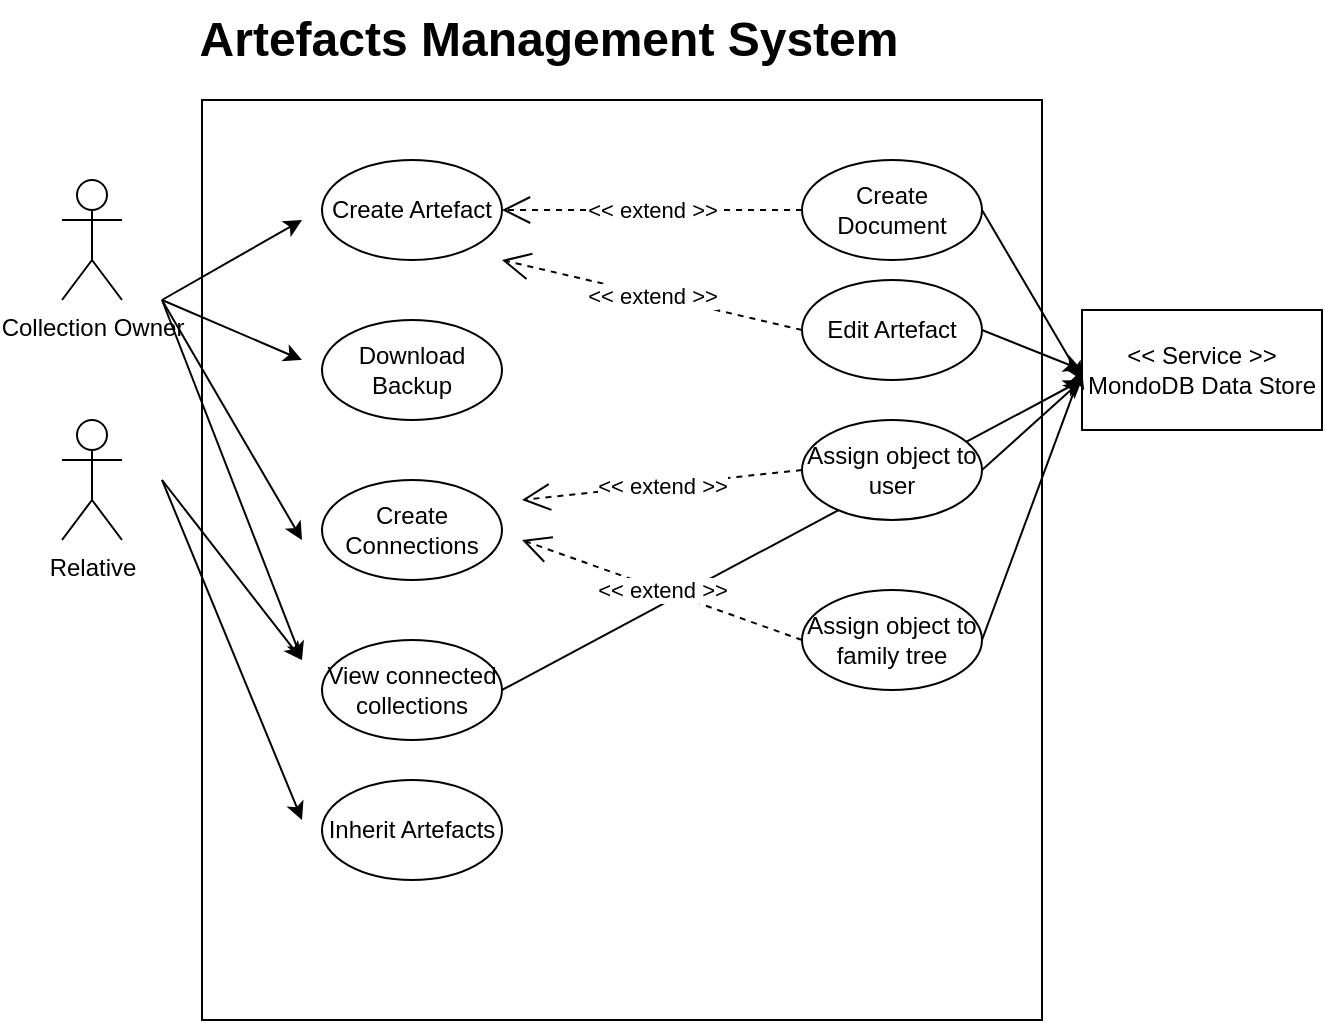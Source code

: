 <mxfile version="11.2.8" type="device" pages="1"><diagram id="R3X61pyOoAcnWCXHEQ6X" name="Page-1"><mxGraphModel dx="1026" dy="452" grid="1" gridSize="10" guides="1" tooltips="1" connect="1" arrows="1" fold="1" page="1" pageScale="1" pageWidth="827" pageHeight="1169" math="0" shadow="0"><root><mxCell id="0"/><mxCell id="1" parent="0"/><mxCell id="ZM9IDbaqRyU1e3KxCGLO-34" value="" style="rounded=0;whiteSpace=wrap;html=1;" vertex="1" parent="1"><mxGeometry x="250" y="60" width="420" height="460" as="geometry"/></mxCell><mxCell id="ZM9IDbaqRyU1e3KxCGLO-39" value="" style="endArrow=classic;html=1;exitX=1;exitY=0.5;exitDx=0;exitDy=0;" edge="1" parent="1" source="ZM9IDbaqRyU1e3KxCGLO-16"><mxGeometry width="50" height="50" relative="1" as="geometry"><mxPoint x="650" y="340" as="sourcePoint"/><mxPoint x="690" y="200" as="targetPoint"/></mxGeometry></mxCell><mxCell id="ZM9IDbaqRyU1e3KxCGLO-4" value="Artefacts Management System" style="text;strokeColor=none;fillColor=none;html=1;fontSize=24;fontStyle=1;verticalAlign=middle;align=center;" vertex="1" parent="1"><mxGeometry x="373" y="10" width="100" height="40" as="geometry"/></mxCell><mxCell id="ZM9IDbaqRyU1e3KxCGLO-5" value="Collection Owner" style="shape=umlActor;verticalLabelPosition=bottom;labelBackgroundColor=#ffffff;verticalAlign=top;html=1;outlineConnect=0;" vertex="1" parent="1"><mxGeometry x="180" y="100" width="30" height="60" as="geometry"/></mxCell><mxCell id="ZM9IDbaqRyU1e3KxCGLO-6" value="Relative" style="shape=umlActor;verticalLabelPosition=bottom;labelBackgroundColor=#ffffff;verticalAlign=top;html=1;outlineConnect=0;" vertex="1" parent="1"><mxGeometry x="180" y="220" width="30" height="60" as="geometry"/></mxCell><mxCell id="ZM9IDbaqRyU1e3KxCGLO-7" value="Create Artefact" style="ellipse;whiteSpace=wrap;html=1;" vertex="1" parent="1"><mxGeometry x="310" y="90" width="90" height="50" as="geometry"/></mxCell><mxCell id="ZM9IDbaqRyU1e3KxCGLO-8" value="Create Document" style="ellipse;whiteSpace=wrap;html=1;" vertex="1" parent="1"><mxGeometry x="550" y="90" width="90" height="50" as="geometry"/></mxCell><mxCell id="ZM9IDbaqRyU1e3KxCGLO-12" value="&amp;lt;&amp;lt; extend &amp;gt;&amp;gt;" style="endArrow=open;endSize=12;dashed=1;html=1;entryX=1;entryY=0.5;entryDx=0;entryDy=0;exitX=0;exitY=0.5;exitDx=0;exitDy=0;" edge="1" parent="1" source="ZM9IDbaqRyU1e3KxCGLO-8" target="ZM9IDbaqRyU1e3KxCGLO-7"><mxGeometry width="160" relative="1" as="geometry"><mxPoint x="463" y="114" as="sourcePoint"/><mxPoint x="623" y="114" as="targetPoint"/></mxGeometry></mxCell><mxCell id="ZM9IDbaqRyU1e3KxCGLO-14" value="Create Connections" style="ellipse;whiteSpace=wrap;html=1;" vertex="1" parent="1"><mxGeometry x="310" y="250" width="90" height="50" as="geometry"/></mxCell><mxCell id="ZM9IDbaqRyU1e3KxCGLO-16" value="View connected collections" style="ellipse;whiteSpace=wrap;html=1;" vertex="1" parent="1"><mxGeometry x="310" y="330" width="90" height="50" as="geometry"/></mxCell><mxCell id="ZM9IDbaqRyU1e3KxCGLO-19" value="" style="endArrow=classic;html=1;" edge="1" parent="1"><mxGeometry width="50" height="50" relative="1" as="geometry"><mxPoint x="230" y="160" as="sourcePoint"/><mxPoint x="300" y="120" as="targetPoint"/></mxGeometry></mxCell><mxCell id="ZM9IDbaqRyU1e3KxCGLO-20" value="" style="endArrow=classic;html=1;" edge="1" parent="1"><mxGeometry width="50" height="50" relative="1" as="geometry"><mxPoint x="230" y="160" as="sourcePoint"/><mxPoint x="300" y="280" as="targetPoint"/></mxGeometry></mxCell><mxCell id="ZM9IDbaqRyU1e3KxCGLO-21" value="" style="endArrow=classic;html=1;" edge="1" parent="1"><mxGeometry width="50" height="50" relative="1" as="geometry"><mxPoint x="230" y="160" as="sourcePoint"/><mxPoint x="300" y="340" as="targetPoint"/></mxGeometry></mxCell><mxCell id="ZM9IDbaqRyU1e3KxCGLO-22" value="" style="endArrow=classic;html=1;" edge="1" parent="1"><mxGeometry width="50" height="50" relative="1" as="geometry"><mxPoint x="230" y="250" as="sourcePoint"/><mxPoint x="300" y="340" as="targetPoint"/></mxGeometry></mxCell><mxCell id="ZM9IDbaqRyU1e3KxCGLO-23" value="Edit Artefact" style="ellipse;whiteSpace=wrap;html=1;" vertex="1" parent="1"><mxGeometry x="550" y="150" width="90" height="50" as="geometry"/></mxCell><mxCell id="ZM9IDbaqRyU1e3KxCGLO-24" value="&amp;lt;&amp;lt; extend &amp;gt;&amp;gt;" style="endArrow=open;endSize=12;dashed=1;html=1;exitX=0;exitY=0.5;exitDx=0;exitDy=0;" edge="1" parent="1" source="ZM9IDbaqRyU1e3KxCGLO-23"><mxGeometry width="160" relative="1" as="geometry"><mxPoint x="463" y="164" as="sourcePoint"/><mxPoint x="400" y="140" as="targetPoint"/></mxGeometry></mxCell><mxCell id="ZM9IDbaqRyU1e3KxCGLO-25" value="Download Backup" style="ellipse;whiteSpace=wrap;html=1;" vertex="1" parent="1"><mxGeometry x="310" y="170" width="90" height="50" as="geometry"/></mxCell><mxCell id="ZM9IDbaqRyU1e3KxCGLO-26" value="" style="endArrow=classic;html=1;" edge="1" parent="1"><mxGeometry width="50" height="50" relative="1" as="geometry"><mxPoint x="230" y="160" as="sourcePoint"/><mxPoint x="300" y="190" as="targetPoint"/></mxGeometry></mxCell><mxCell id="ZM9IDbaqRyU1e3KxCGLO-27" value="Assign object to user" style="ellipse;whiteSpace=wrap;html=1;" vertex="1" parent="1"><mxGeometry x="550" y="220" width="90" height="50" as="geometry"/></mxCell><mxCell id="ZM9IDbaqRyU1e3KxCGLO-28" value="&amp;lt;&amp;lt; extend &amp;gt;&amp;gt;" style="endArrow=open;endSize=12;dashed=1;html=1;exitX=0;exitY=0.5;exitDx=0;exitDy=0;" edge="1" parent="1" source="ZM9IDbaqRyU1e3KxCGLO-27"><mxGeometry width="160" relative="1" as="geometry"><mxPoint x="473" y="284" as="sourcePoint"/><mxPoint x="410" y="260" as="targetPoint"/></mxGeometry></mxCell><mxCell id="ZM9IDbaqRyU1e3KxCGLO-29" value="Assign object to family tree" style="ellipse;whiteSpace=wrap;html=1;" vertex="1" parent="1"><mxGeometry x="550" y="305" width="90" height="50" as="geometry"/></mxCell><mxCell id="ZM9IDbaqRyU1e3KxCGLO-30" value="&amp;lt;&amp;lt; extend &amp;gt;&amp;gt;" style="endArrow=open;endSize=12;dashed=1;html=1;exitX=0;exitY=0.5;exitDx=0;exitDy=0;" edge="1" parent="1" source="ZM9IDbaqRyU1e3KxCGLO-29"><mxGeometry width="160" relative="1" as="geometry"><mxPoint x="473" y="334" as="sourcePoint"/><mxPoint x="410" y="280" as="targetPoint"/></mxGeometry></mxCell><mxCell id="ZM9IDbaqRyU1e3KxCGLO-31" value="Inherit Artefacts" style="ellipse;whiteSpace=wrap;html=1;" vertex="1" parent="1"><mxGeometry x="310" y="400" width="90" height="50" as="geometry"/></mxCell><mxCell id="ZM9IDbaqRyU1e3KxCGLO-32" value="" style="endArrow=classic;html=1;" edge="1" parent="1"><mxGeometry width="50" height="50" relative="1" as="geometry"><mxPoint x="230" y="250" as="sourcePoint"/><mxPoint x="300" y="420" as="targetPoint"/></mxGeometry></mxCell><mxCell id="ZM9IDbaqRyU1e3KxCGLO-33" value="&amp;lt;&amp;lt; Service &amp;gt;&amp;gt;&lt;br&gt;MondoDB Data Store" style="rounded=0;whiteSpace=wrap;html=1;" vertex="1" parent="1"><mxGeometry x="690" y="165" width="120" height="60" as="geometry"/></mxCell><mxCell id="ZM9IDbaqRyU1e3KxCGLO-35" value="" style="endArrow=classic;html=1;exitX=1;exitY=0.5;exitDx=0;exitDy=0;entryX=0;entryY=0.5;entryDx=0;entryDy=0;" edge="1" parent="1" source="ZM9IDbaqRyU1e3KxCGLO-29" target="ZM9IDbaqRyU1e3KxCGLO-33"><mxGeometry width="50" height="50" relative="1" as="geometry"><mxPoint x="710" y="330" as="sourcePoint"/><mxPoint x="760" y="280" as="targetPoint"/></mxGeometry></mxCell><mxCell id="ZM9IDbaqRyU1e3KxCGLO-36" value="" style="endArrow=classic;html=1;exitX=1;exitY=0.5;exitDx=0;exitDy=0;" edge="1" parent="1" source="ZM9IDbaqRyU1e3KxCGLO-27"><mxGeometry width="50" height="50" relative="1" as="geometry"><mxPoint x="650" y="340" as="sourcePoint"/><mxPoint x="690" y="200" as="targetPoint"/></mxGeometry></mxCell><mxCell id="ZM9IDbaqRyU1e3KxCGLO-37" value="" style="endArrow=classic;html=1;exitX=1;exitY=0.5;exitDx=0;exitDy=0;entryX=0;entryY=0.5;entryDx=0;entryDy=0;" edge="1" parent="1" source="ZM9IDbaqRyU1e3KxCGLO-23" target="ZM9IDbaqRyU1e3KxCGLO-33"><mxGeometry width="50" height="50" relative="1" as="geometry"><mxPoint x="650" y="255" as="sourcePoint"/><mxPoint x="700" y="210" as="targetPoint"/></mxGeometry></mxCell><mxCell id="ZM9IDbaqRyU1e3KxCGLO-38" value="" style="endArrow=classic;html=1;exitX=1;exitY=0.5;exitDx=0;exitDy=0;" edge="1" parent="1" source="ZM9IDbaqRyU1e3KxCGLO-8"><mxGeometry width="50" height="50" relative="1" as="geometry"><mxPoint x="650" y="185" as="sourcePoint"/><mxPoint x="690" y="200" as="targetPoint"/></mxGeometry></mxCell></root></mxGraphModel></diagram></mxfile>